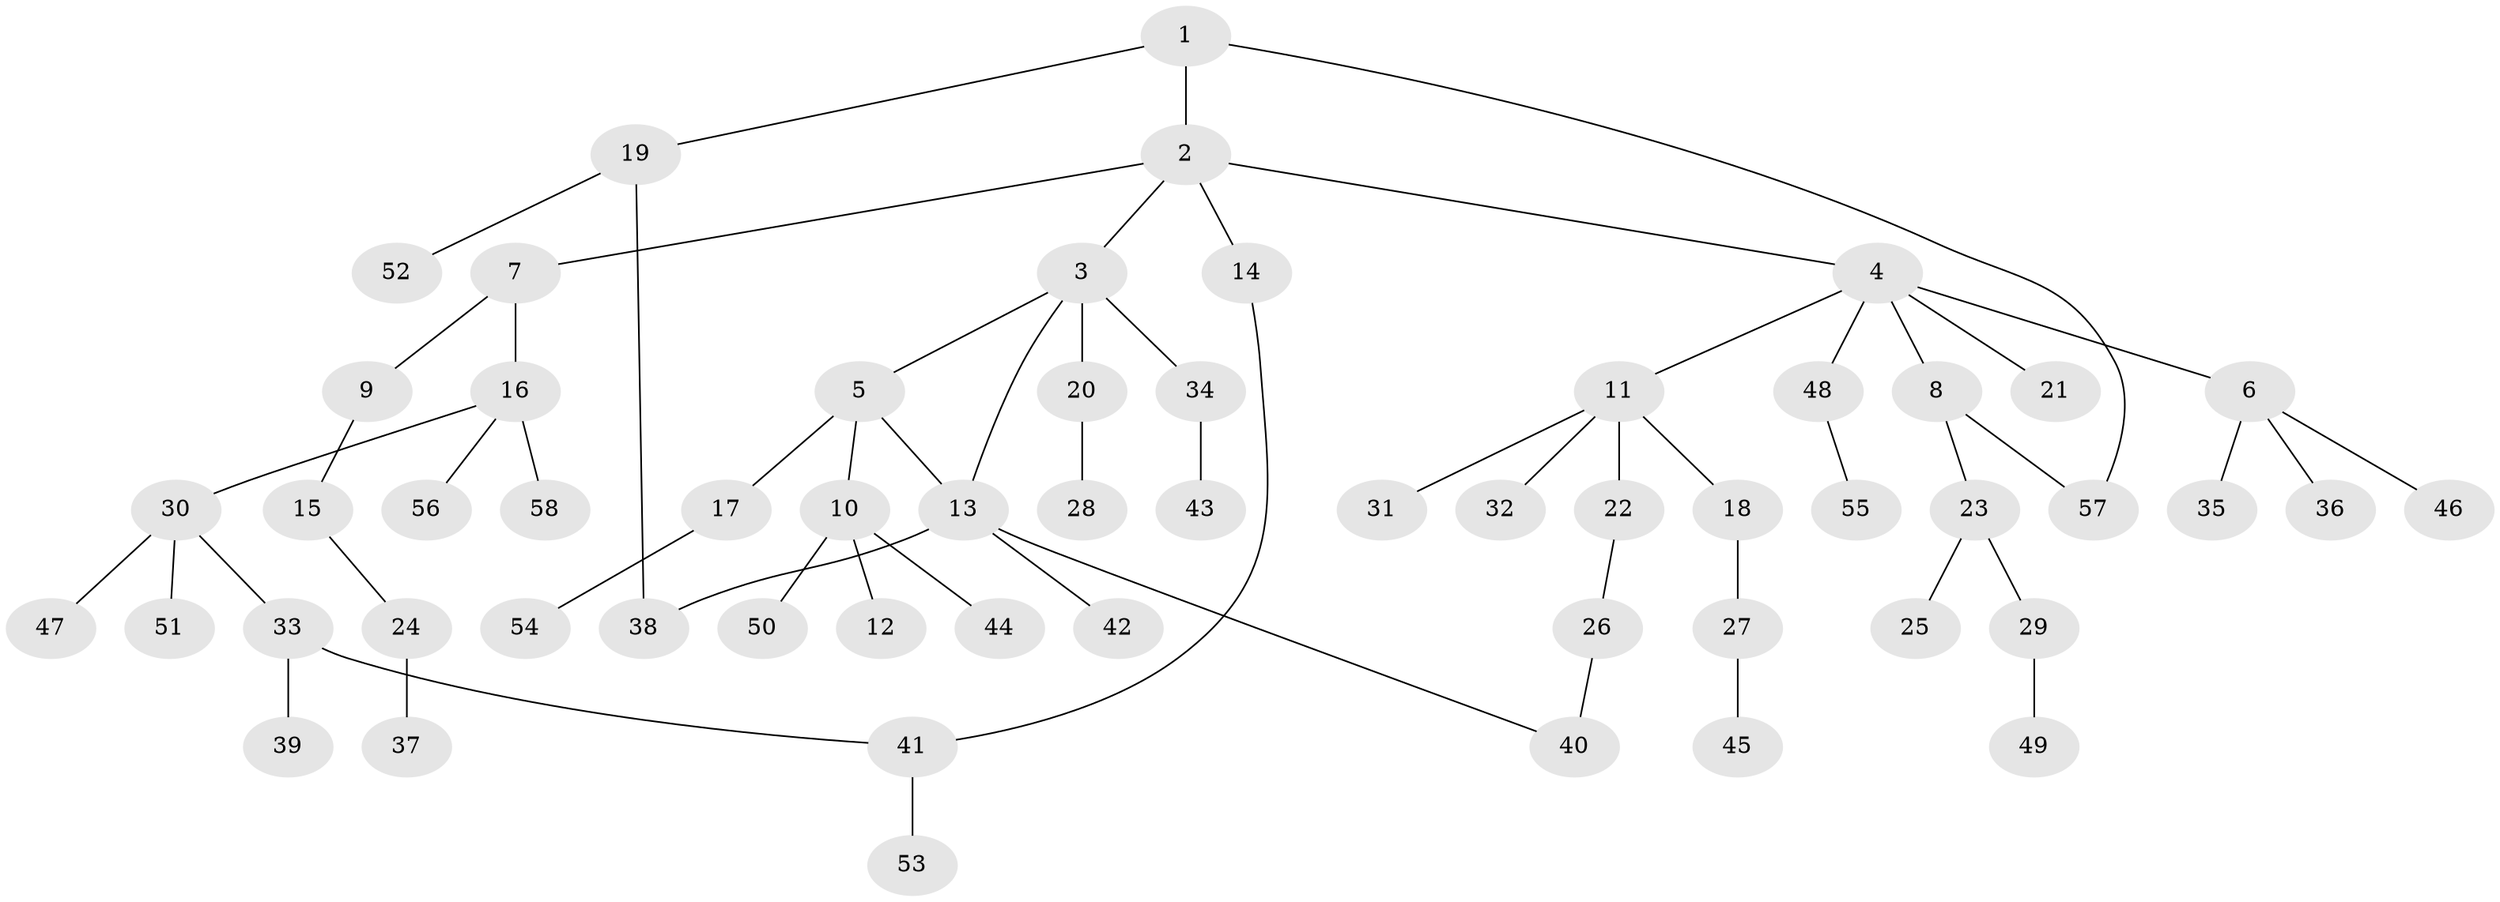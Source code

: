 // Generated by graph-tools (version 1.1) at 2025/34/03/09/25 02:34:14]
// undirected, 58 vertices, 62 edges
graph export_dot {
graph [start="1"]
  node [color=gray90,style=filled];
  1;
  2;
  3;
  4;
  5;
  6;
  7;
  8;
  9;
  10;
  11;
  12;
  13;
  14;
  15;
  16;
  17;
  18;
  19;
  20;
  21;
  22;
  23;
  24;
  25;
  26;
  27;
  28;
  29;
  30;
  31;
  32;
  33;
  34;
  35;
  36;
  37;
  38;
  39;
  40;
  41;
  42;
  43;
  44;
  45;
  46;
  47;
  48;
  49;
  50;
  51;
  52;
  53;
  54;
  55;
  56;
  57;
  58;
  1 -- 2;
  1 -- 19;
  1 -- 57;
  2 -- 3;
  2 -- 4;
  2 -- 7;
  2 -- 14;
  3 -- 5;
  3 -- 20;
  3 -- 34;
  3 -- 13;
  4 -- 6;
  4 -- 8;
  4 -- 11;
  4 -- 21;
  4 -- 48;
  5 -- 10;
  5 -- 13;
  5 -- 17;
  6 -- 35;
  6 -- 36;
  6 -- 46;
  7 -- 9;
  7 -- 16;
  8 -- 23;
  8 -- 57;
  9 -- 15;
  10 -- 12;
  10 -- 44;
  10 -- 50;
  11 -- 18;
  11 -- 22;
  11 -- 31;
  11 -- 32;
  13 -- 42;
  13 -- 40;
  13 -- 38;
  14 -- 41;
  15 -- 24;
  16 -- 30;
  16 -- 56;
  16 -- 58;
  17 -- 54;
  18 -- 27;
  19 -- 38;
  19 -- 52;
  20 -- 28;
  22 -- 26;
  23 -- 25;
  23 -- 29;
  24 -- 37;
  26 -- 40;
  27 -- 45;
  29 -- 49;
  30 -- 33;
  30 -- 47;
  30 -- 51;
  33 -- 39;
  33 -- 41;
  34 -- 43;
  41 -- 53;
  48 -- 55;
}
